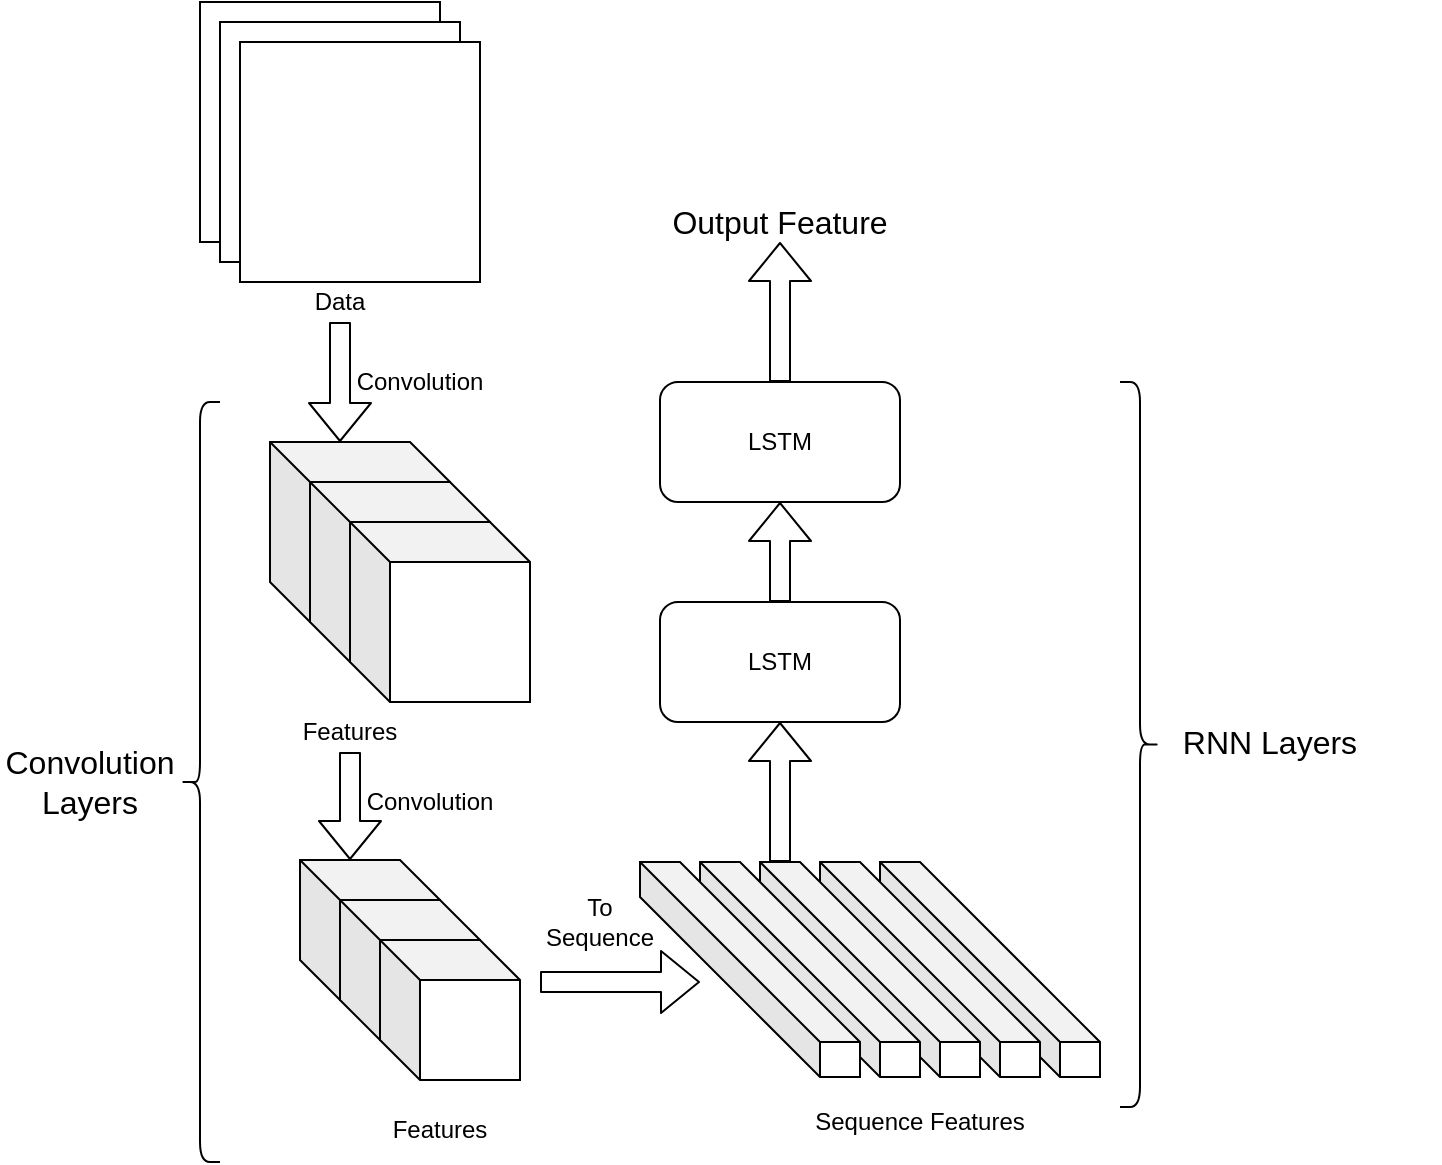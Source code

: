 <mxfile version="14.6.13" type="device"><diagram id="0SJEvf9pclQWeS2spSj9" name="Page-1"><mxGraphModel dx="2216" dy="816" grid="1" gridSize="10" guides="1" tooltips="1" connect="1" arrows="1" fold="1" page="1" pageScale="1" pageWidth="850" pageHeight="1100" math="0" shadow="0"><root><mxCell id="0"/><mxCell id="1" parent="0"/><mxCell id="v6aMUE8qAKDezikvDnLH-1" value="" style="rounded=0;whiteSpace=wrap;html=1;" vertex="1" parent="1"><mxGeometry y="290" width="120" height="120" as="geometry"/></mxCell><mxCell id="v6aMUE8qAKDezikvDnLH-2" value="" style="rounded=0;whiteSpace=wrap;html=1;" vertex="1" parent="1"><mxGeometry x="10" y="300" width="120" height="120" as="geometry"/></mxCell><mxCell id="v6aMUE8qAKDezikvDnLH-3" value="" style="rounded=0;whiteSpace=wrap;html=1;" vertex="1" parent="1"><mxGeometry x="20" y="310" width="120" height="120" as="geometry"/></mxCell><mxCell id="v6aMUE8qAKDezikvDnLH-25" value="" style="shape=flexArrow;endArrow=classic;html=1;entryX=0;entryY=0;entryDx=35;entryDy=0;entryPerimeter=0;exitX=0.5;exitY=1;exitDx=0;exitDy=0;" edge="1" parent="1" source="v6aMUE8qAKDezikvDnLH-47" target="v6aMUE8qAKDezikvDnLH-5"><mxGeometry width="50" height="50" relative="1" as="geometry"><mxPoint x="55" y="490" as="sourcePoint"/><mxPoint x="220" y="370" as="targetPoint"/></mxGeometry></mxCell><mxCell id="v6aMUE8qAKDezikvDnLH-26" value="Convolution" style="text;html=1;strokeColor=none;fillColor=none;align=center;verticalAlign=middle;whiteSpace=wrap;rounded=0;" vertex="1" parent="1"><mxGeometry x="90" y="470" width="40" height="20" as="geometry"/></mxCell><mxCell id="v6aMUE8qAKDezikvDnLH-27" value="" style="shape=flexArrow;endArrow=classic;html=1;exitX=0.5;exitY=1;exitDx=0;exitDy=0;entryX=0;entryY=0;entryDx=25;entryDy=0;entryPerimeter=0;" edge="1" parent="1" source="v6aMUE8qAKDezikvDnLH-34" target="v6aMUE8qAKDezikvDnLH-15"><mxGeometry width="50" height="50" relative="1" as="geometry"><mxPoint x="356" y="370" as="sourcePoint"/><mxPoint x="436" y="370" as="targetPoint"/></mxGeometry></mxCell><mxCell id="v6aMUE8qAKDezikvDnLH-28" value="Convolution" style="text;html=1;strokeColor=none;fillColor=none;align=center;verticalAlign=middle;whiteSpace=wrap;rounded=0;" vertex="1" parent="1"><mxGeometry x="95" y="680" width="40" height="20" as="geometry"/></mxCell><mxCell id="v6aMUE8qAKDezikvDnLH-29" value="" style="shape=flexArrow;endArrow=classic;html=1;exitX=1;exitY=0.5;exitDx=0;exitDy=0;" edge="1" parent="1"><mxGeometry width="50" height="50" relative="1" as="geometry"><mxPoint x="170" y="780" as="sourcePoint"/><mxPoint x="250" y="780" as="targetPoint"/></mxGeometry></mxCell><mxCell id="v6aMUE8qAKDezikvDnLH-30" value="To&lt;br&gt;Sequence" style="text;html=1;strokeColor=none;fillColor=none;align=center;verticalAlign=middle;whiteSpace=wrap;rounded=0;" vertex="1" parent="1"><mxGeometry x="180" y="740" width="40" height="20" as="geometry"/></mxCell><mxCell id="v6aMUE8qAKDezikvDnLH-47" value="Data" style="text;html=1;strokeColor=none;fillColor=none;align=center;verticalAlign=middle;whiteSpace=wrap;rounded=0;" vertex="1" parent="1"><mxGeometry x="50" y="430" width="40" height="20" as="geometry"/></mxCell><mxCell id="v6aMUE8qAKDezikvDnLH-48" value="" style="shape=flexArrow;endArrow=classic;html=1;exitX=0;exitY=0;exitDx=10;exitDy=0;exitPerimeter=0;" edge="1" parent="1" source="v6aMUE8qAKDezikvDnLH-42" target="v6aMUE8qAKDezikvDnLH-49"><mxGeometry width="50" height="50" relative="1" as="geometry"><mxPoint x="810" y="369.5" as="sourcePoint"/><mxPoint x="890" y="369.5" as="targetPoint"/></mxGeometry></mxCell><mxCell id="v6aMUE8qAKDezikvDnLH-49" value="LSTM" style="rounded=1;whiteSpace=wrap;html=1;" vertex="1" parent="1"><mxGeometry x="230" y="590" width="120" height="60" as="geometry"/></mxCell><mxCell id="v6aMUE8qAKDezikvDnLH-50" value="" style="shape=flexArrow;endArrow=classic;html=1;exitX=0.5;exitY=0;exitDx=0;exitDy=0;entryX=0.5;entryY=1;entryDx=0;entryDy=0;" edge="1" parent="1" source="v6aMUE8qAKDezikvDnLH-53" target="v6aMUE8qAKDezikvDnLH-51"><mxGeometry width="50" height="50" relative="1" as="geometry"><mxPoint x="1040" y="369.5" as="sourcePoint"/><mxPoint x="1080" y="370" as="targetPoint"/></mxGeometry></mxCell><mxCell id="v6aMUE8qAKDezikvDnLH-51" value="Output Feature" style="text;html=1;strokeColor=none;fillColor=none;align=center;verticalAlign=middle;whiteSpace=wrap;rounded=0;fontSize=16;" vertex="1" parent="1"><mxGeometry x="230" y="390" width="120" height="20" as="geometry"/></mxCell><mxCell id="v6aMUE8qAKDezikvDnLH-52" value="" style="shape=flexArrow;endArrow=classic;html=1;exitX=0.5;exitY=0;exitDx=0;exitDy=0;" edge="1" parent="1" target="v6aMUE8qAKDezikvDnLH-53" source="v6aMUE8qAKDezikvDnLH-49"><mxGeometry width="50" height="50" relative="1" as="geometry"><mxPoint x="940" y="369.5" as="sourcePoint"/><mxPoint x="1020" y="369.5" as="targetPoint"/></mxGeometry></mxCell><mxCell id="v6aMUE8qAKDezikvDnLH-53" value="LSTM" style="rounded=1;whiteSpace=wrap;html=1;" vertex="1" parent="1"><mxGeometry x="230" y="480" width="120" height="60" as="geometry"/></mxCell><mxCell id="v6aMUE8qAKDezikvDnLH-54" value="" style="shape=curlyBracket;whiteSpace=wrap;html=1;rounded=1;flipH=1;rotation=-180;" vertex="1" parent="1"><mxGeometry x="-10" y="490" width="20" height="380" as="geometry"/></mxCell><mxCell id="v6aMUE8qAKDezikvDnLH-55" value="Convolution Layers" style="text;html=1;strokeColor=none;fillColor=none;align=center;verticalAlign=middle;whiteSpace=wrap;rounded=0;fontSize=16;" vertex="1" parent="1"><mxGeometry x="-100" y="670" width="90" height="20" as="geometry"/></mxCell><mxCell id="v6aMUE8qAKDezikvDnLH-56" value="" style="shape=curlyBracket;whiteSpace=wrap;html=1;rounded=1;flipH=1;rotation=0;" vertex="1" parent="1"><mxGeometry x="460" y="480" width="20" height="362.5" as="geometry"/></mxCell><mxCell id="v6aMUE8qAKDezikvDnLH-57" value="RNN Layers" style="text;html=1;strokeColor=none;fillColor=none;align=center;verticalAlign=middle;whiteSpace=wrap;rounded=0;fontSize=16;" vertex="1" parent="1"><mxGeometry x="450" y="650" width="170" height="20" as="geometry"/></mxCell><mxCell id="v6aMUE8qAKDezikvDnLH-59" value="" style="group" vertex="1" connectable="0" parent="1"><mxGeometry x="35" y="510" width="130" height="155" as="geometry"/></mxCell><mxCell id="v6aMUE8qAKDezikvDnLH-5" value="" style="shape=cube;whiteSpace=wrap;html=1;boundedLbl=1;backgroundOutline=1;darkOpacity=0.05;darkOpacity2=0.1;size=20;" vertex="1" parent="v6aMUE8qAKDezikvDnLH-59"><mxGeometry width="90" height="90" as="geometry"/></mxCell><mxCell id="v6aMUE8qAKDezikvDnLH-10" value="" style="shape=cube;whiteSpace=wrap;html=1;boundedLbl=1;backgroundOutline=1;darkOpacity=0.05;darkOpacity2=0.1;size=20;" vertex="1" parent="v6aMUE8qAKDezikvDnLH-59"><mxGeometry x="20" y="20" width="90" height="90" as="geometry"/></mxCell><mxCell id="v6aMUE8qAKDezikvDnLH-11" value="" style="shape=cube;whiteSpace=wrap;html=1;boundedLbl=1;backgroundOutline=1;darkOpacity=0.05;darkOpacity2=0.1;size=20;" vertex="1" parent="v6aMUE8qAKDezikvDnLH-59"><mxGeometry x="40" y="40" width="90" height="90" as="geometry"/></mxCell><mxCell id="v6aMUE8qAKDezikvDnLH-34" value="Features" style="text;html=1;strokeColor=none;fillColor=none;align=center;verticalAlign=middle;whiteSpace=wrap;rounded=0;" vertex="1" parent="v6aMUE8qAKDezikvDnLH-59"><mxGeometry x="20" y="135" width="40" height="20" as="geometry"/></mxCell><mxCell id="v6aMUE8qAKDezikvDnLH-60" value="" style="group" vertex="1" connectable="0" parent="1"><mxGeometry x="50" y="719" width="110" height="145" as="geometry"/></mxCell><mxCell id="v6aMUE8qAKDezikvDnLH-15" value="" style="shape=cube;whiteSpace=wrap;html=1;boundedLbl=1;backgroundOutline=1;darkOpacity=0.05;darkOpacity2=0.1;size=20;" vertex="1" parent="v6aMUE8qAKDezikvDnLH-60"><mxGeometry width="70" height="70" as="geometry"/></mxCell><mxCell id="v6aMUE8qAKDezikvDnLH-16" value="" style="shape=cube;whiteSpace=wrap;html=1;boundedLbl=1;backgroundOutline=1;darkOpacity=0.05;darkOpacity2=0.1;size=20;" vertex="1" parent="v6aMUE8qAKDezikvDnLH-60"><mxGeometry x="20" y="20" width="70" height="70" as="geometry"/></mxCell><mxCell id="v6aMUE8qAKDezikvDnLH-17" value="" style="shape=cube;whiteSpace=wrap;html=1;boundedLbl=1;backgroundOutline=1;darkOpacity=0.05;darkOpacity2=0.1;size=20;" vertex="1" parent="v6aMUE8qAKDezikvDnLH-60"><mxGeometry x="40" y="40" width="70" height="70" as="geometry"/></mxCell><mxCell id="v6aMUE8qAKDezikvDnLH-35" value="Features" style="text;html=1;strokeColor=none;fillColor=none;align=center;verticalAlign=middle;whiteSpace=wrap;rounded=0;" vertex="1" parent="v6aMUE8qAKDezikvDnLH-60"><mxGeometry x="50" y="125" width="40" height="20" as="geometry"/></mxCell><mxCell id="v6aMUE8qAKDezikvDnLH-61" value="" style="group" vertex="1" connectable="0" parent="1"><mxGeometry x="220" y="720" width="230" height="140" as="geometry"/></mxCell><mxCell id="v6aMUE8qAKDezikvDnLH-45" value="" style="group" vertex="1" connectable="0" parent="v6aMUE8qAKDezikvDnLH-61"><mxGeometry width="230" height="107.5" as="geometry"/></mxCell><mxCell id="v6aMUE8qAKDezikvDnLH-40" value="" style="shape=cube;whiteSpace=wrap;html=1;boundedLbl=1;backgroundOutline=1;darkOpacity=0.05;darkOpacity2=0.1;size=90;" vertex="1" parent="v6aMUE8qAKDezikvDnLH-45"><mxGeometry x="120" width="110" height="107.5" as="geometry"/></mxCell><mxCell id="v6aMUE8qAKDezikvDnLH-41" value="" style="shape=cube;whiteSpace=wrap;html=1;boundedLbl=1;backgroundOutline=1;darkOpacity=0.05;darkOpacity2=0.1;size=90;" vertex="1" parent="v6aMUE8qAKDezikvDnLH-45"><mxGeometry x="90" width="110" height="107.5" as="geometry"/></mxCell><mxCell id="v6aMUE8qAKDezikvDnLH-42" value="" style="shape=cube;whiteSpace=wrap;html=1;boundedLbl=1;backgroundOutline=1;darkOpacity=0.05;darkOpacity2=0.1;size=90;" vertex="1" parent="v6aMUE8qAKDezikvDnLH-45"><mxGeometry x="60" width="110" height="107.5" as="geometry"/></mxCell><mxCell id="v6aMUE8qAKDezikvDnLH-43" value="" style="shape=cube;whiteSpace=wrap;html=1;boundedLbl=1;backgroundOutline=1;darkOpacity=0.05;darkOpacity2=0.1;size=90;" vertex="1" parent="v6aMUE8qAKDezikvDnLH-45"><mxGeometry x="30" width="110" height="107.5" as="geometry"/></mxCell><mxCell id="v6aMUE8qAKDezikvDnLH-44" value="" style="shape=cube;whiteSpace=wrap;html=1;boundedLbl=1;backgroundOutline=1;darkOpacity=0.05;darkOpacity2=0.1;size=90;" vertex="1" parent="v6aMUE8qAKDezikvDnLH-45"><mxGeometry width="110" height="107.5" as="geometry"/></mxCell><mxCell id="v6aMUE8qAKDezikvDnLH-46" value="Sequence Features" style="text;html=1;strokeColor=none;fillColor=none;align=center;verticalAlign=middle;whiteSpace=wrap;rounded=0;" vertex="1" parent="v6aMUE8qAKDezikvDnLH-61"><mxGeometry x="75" y="120" width="130" height="20" as="geometry"/></mxCell></root></mxGraphModel></diagram></mxfile>